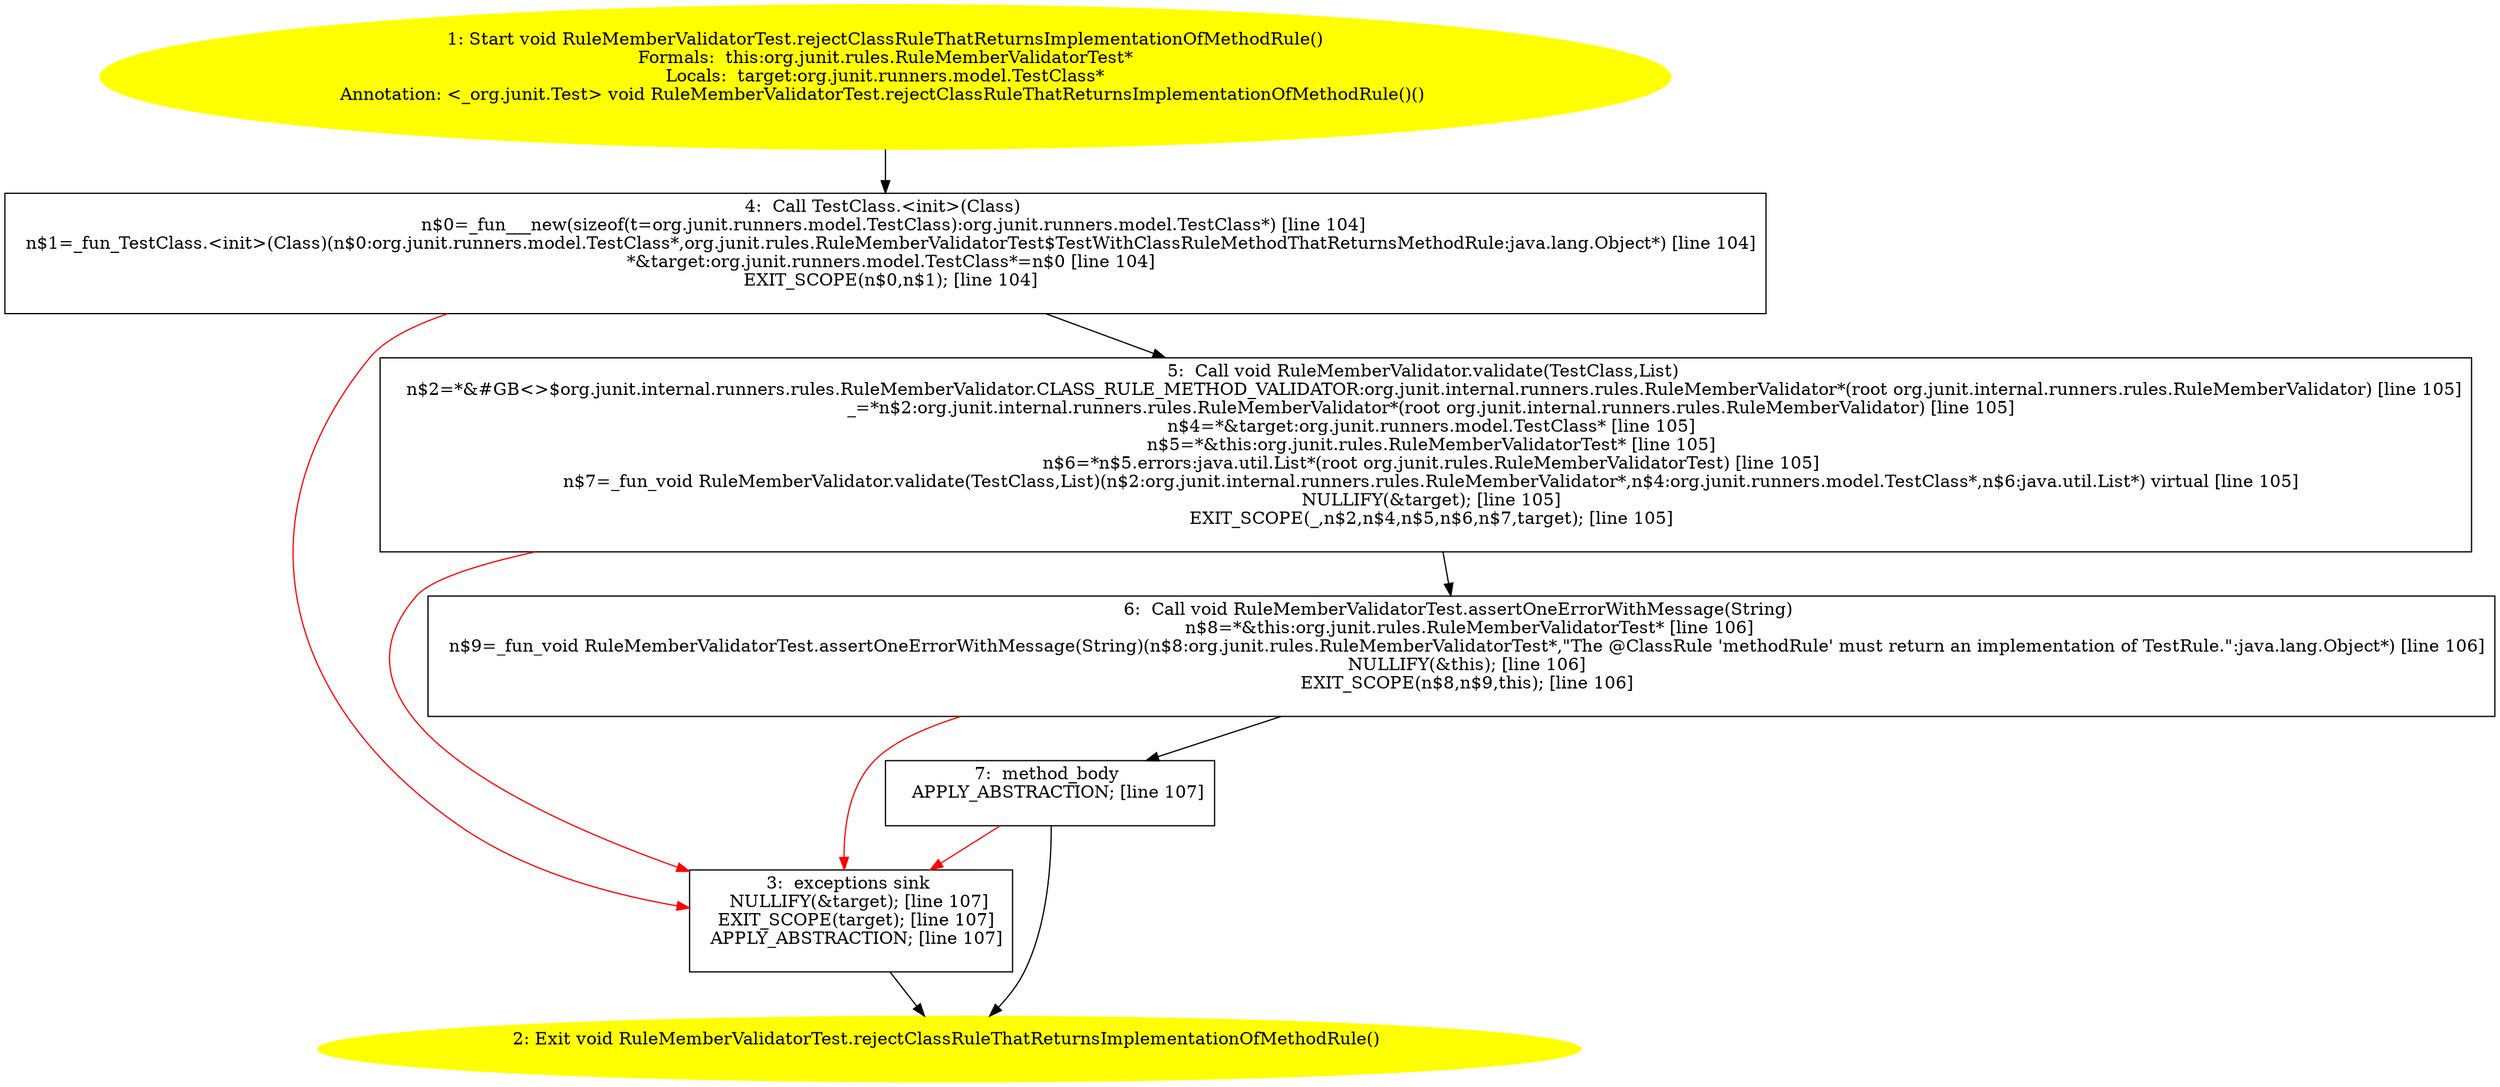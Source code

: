 /* @generated */
digraph cfg {
"org.junit.rules.RuleMemberValidatorTest.rejectClassRuleThatReturnsImplementationOfMethodRule():void.685871a03d8511deaa31376b59deb80c_1" [label="1: Start void RuleMemberValidatorTest.rejectClassRuleThatReturnsImplementationOfMethodRule()\nFormals:  this:org.junit.rules.RuleMemberValidatorTest*\nLocals:  target:org.junit.runners.model.TestClass*\nAnnotation: <_org.junit.Test> void RuleMemberValidatorTest.rejectClassRuleThatReturnsImplementationOfMethodRule()() \n  " color=yellow style=filled]
	

	 "org.junit.rules.RuleMemberValidatorTest.rejectClassRuleThatReturnsImplementationOfMethodRule():void.685871a03d8511deaa31376b59deb80c_1" -> "org.junit.rules.RuleMemberValidatorTest.rejectClassRuleThatReturnsImplementationOfMethodRule():void.685871a03d8511deaa31376b59deb80c_4" ;
"org.junit.rules.RuleMemberValidatorTest.rejectClassRuleThatReturnsImplementationOfMethodRule():void.685871a03d8511deaa31376b59deb80c_2" [label="2: Exit void RuleMemberValidatorTest.rejectClassRuleThatReturnsImplementationOfMethodRule() \n  " color=yellow style=filled]
	

"org.junit.rules.RuleMemberValidatorTest.rejectClassRuleThatReturnsImplementationOfMethodRule():void.685871a03d8511deaa31376b59deb80c_3" [label="3:  exceptions sink \n   NULLIFY(&target); [line 107]\n  EXIT_SCOPE(target); [line 107]\n  APPLY_ABSTRACTION; [line 107]\n " shape="box"]
	

	 "org.junit.rules.RuleMemberValidatorTest.rejectClassRuleThatReturnsImplementationOfMethodRule():void.685871a03d8511deaa31376b59deb80c_3" -> "org.junit.rules.RuleMemberValidatorTest.rejectClassRuleThatReturnsImplementationOfMethodRule():void.685871a03d8511deaa31376b59deb80c_2" ;
"org.junit.rules.RuleMemberValidatorTest.rejectClassRuleThatReturnsImplementationOfMethodRule():void.685871a03d8511deaa31376b59deb80c_4" [label="4:  Call TestClass.<init>(Class) \n   n$0=_fun___new(sizeof(t=org.junit.runners.model.TestClass):org.junit.runners.model.TestClass*) [line 104]\n  n$1=_fun_TestClass.<init>(Class)(n$0:org.junit.runners.model.TestClass*,org.junit.rules.RuleMemberValidatorTest$TestWithClassRuleMethodThatReturnsMethodRule:java.lang.Object*) [line 104]\n  *&target:org.junit.runners.model.TestClass*=n$0 [line 104]\n  EXIT_SCOPE(n$0,n$1); [line 104]\n " shape="box"]
	

	 "org.junit.rules.RuleMemberValidatorTest.rejectClassRuleThatReturnsImplementationOfMethodRule():void.685871a03d8511deaa31376b59deb80c_4" -> "org.junit.rules.RuleMemberValidatorTest.rejectClassRuleThatReturnsImplementationOfMethodRule():void.685871a03d8511deaa31376b59deb80c_5" ;
	 "org.junit.rules.RuleMemberValidatorTest.rejectClassRuleThatReturnsImplementationOfMethodRule():void.685871a03d8511deaa31376b59deb80c_4" -> "org.junit.rules.RuleMemberValidatorTest.rejectClassRuleThatReturnsImplementationOfMethodRule():void.685871a03d8511deaa31376b59deb80c_3" [color="red" ];
"org.junit.rules.RuleMemberValidatorTest.rejectClassRuleThatReturnsImplementationOfMethodRule():void.685871a03d8511deaa31376b59deb80c_5" [label="5:  Call void RuleMemberValidator.validate(TestClass,List) \n   n$2=*&#GB<>$org.junit.internal.runners.rules.RuleMemberValidator.CLASS_RULE_METHOD_VALIDATOR:org.junit.internal.runners.rules.RuleMemberValidator*(root org.junit.internal.runners.rules.RuleMemberValidator) [line 105]\n  _=*n$2:org.junit.internal.runners.rules.RuleMemberValidator*(root org.junit.internal.runners.rules.RuleMemberValidator) [line 105]\n  n$4=*&target:org.junit.runners.model.TestClass* [line 105]\n  n$5=*&this:org.junit.rules.RuleMemberValidatorTest* [line 105]\n  n$6=*n$5.errors:java.util.List*(root org.junit.rules.RuleMemberValidatorTest) [line 105]\n  n$7=_fun_void RuleMemberValidator.validate(TestClass,List)(n$2:org.junit.internal.runners.rules.RuleMemberValidator*,n$4:org.junit.runners.model.TestClass*,n$6:java.util.List*) virtual [line 105]\n  NULLIFY(&target); [line 105]\n  EXIT_SCOPE(_,n$2,n$4,n$5,n$6,n$7,target); [line 105]\n " shape="box"]
	

	 "org.junit.rules.RuleMemberValidatorTest.rejectClassRuleThatReturnsImplementationOfMethodRule():void.685871a03d8511deaa31376b59deb80c_5" -> "org.junit.rules.RuleMemberValidatorTest.rejectClassRuleThatReturnsImplementationOfMethodRule():void.685871a03d8511deaa31376b59deb80c_6" ;
	 "org.junit.rules.RuleMemberValidatorTest.rejectClassRuleThatReturnsImplementationOfMethodRule():void.685871a03d8511deaa31376b59deb80c_5" -> "org.junit.rules.RuleMemberValidatorTest.rejectClassRuleThatReturnsImplementationOfMethodRule():void.685871a03d8511deaa31376b59deb80c_3" [color="red" ];
"org.junit.rules.RuleMemberValidatorTest.rejectClassRuleThatReturnsImplementationOfMethodRule():void.685871a03d8511deaa31376b59deb80c_6" [label="6:  Call void RuleMemberValidatorTest.assertOneErrorWithMessage(String) \n   n$8=*&this:org.junit.rules.RuleMemberValidatorTest* [line 106]\n  n$9=_fun_void RuleMemberValidatorTest.assertOneErrorWithMessage(String)(n$8:org.junit.rules.RuleMemberValidatorTest*,\"The @ClassRule 'methodRule' must return an implementation of TestRule.\":java.lang.Object*) [line 106]\n  NULLIFY(&this); [line 106]\n  EXIT_SCOPE(n$8,n$9,this); [line 106]\n " shape="box"]
	

	 "org.junit.rules.RuleMemberValidatorTest.rejectClassRuleThatReturnsImplementationOfMethodRule():void.685871a03d8511deaa31376b59deb80c_6" -> "org.junit.rules.RuleMemberValidatorTest.rejectClassRuleThatReturnsImplementationOfMethodRule():void.685871a03d8511deaa31376b59deb80c_7" ;
	 "org.junit.rules.RuleMemberValidatorTest.rejectClassRuleThatReturnsImplementationOfMethodRule():void.685871a03d8511deaa31376b59deb80c_6" -> "org.junit.rules.RuleMemberValidatorTest.rejectClassRuleThatReturnsImplementationOfMethodRule():void.685871a03d8511deaa31376b59deb80c_3" [color="red" ];
"org.junit.rules.RuleMemberValidatorTest.rejectClassRuleThatReturnsImplementationOfMethodRule():void.685871a03d8511deaa31376b59deb80c_7" [label="7:  method_body \n   APPLY_ABSTRACTION; [line 107]\n " shape="box"]
	

	 "org.junit.rules.RuleMemberValidatorTest.rejectClassRuleThatReturnsImplementationOfMethodRule():void.685871a03d8511deaa31376b59deb80c_7" -> "org.junit.rules.RuleMemberValidatorTest.rejectClassRuleThatReturnsImplementationOfMethodRule():void.685871a03d8511deaa31376b59deb80c_2" ;
	 "org.junit.rules.RuleMemberValidatorTest.rejectClassRuleThatReturnsImplementationOfMethodRule():void.685871a03d8511deaa31376b59deb80c_7" -> "org.junit.rules.RuleMemberValidatorTest.rejectClassRuleThatReturnsImplementationOfMethodRule():void.685871a03d8511deaa31376b59deb80c_3" [color="red" ];
}
